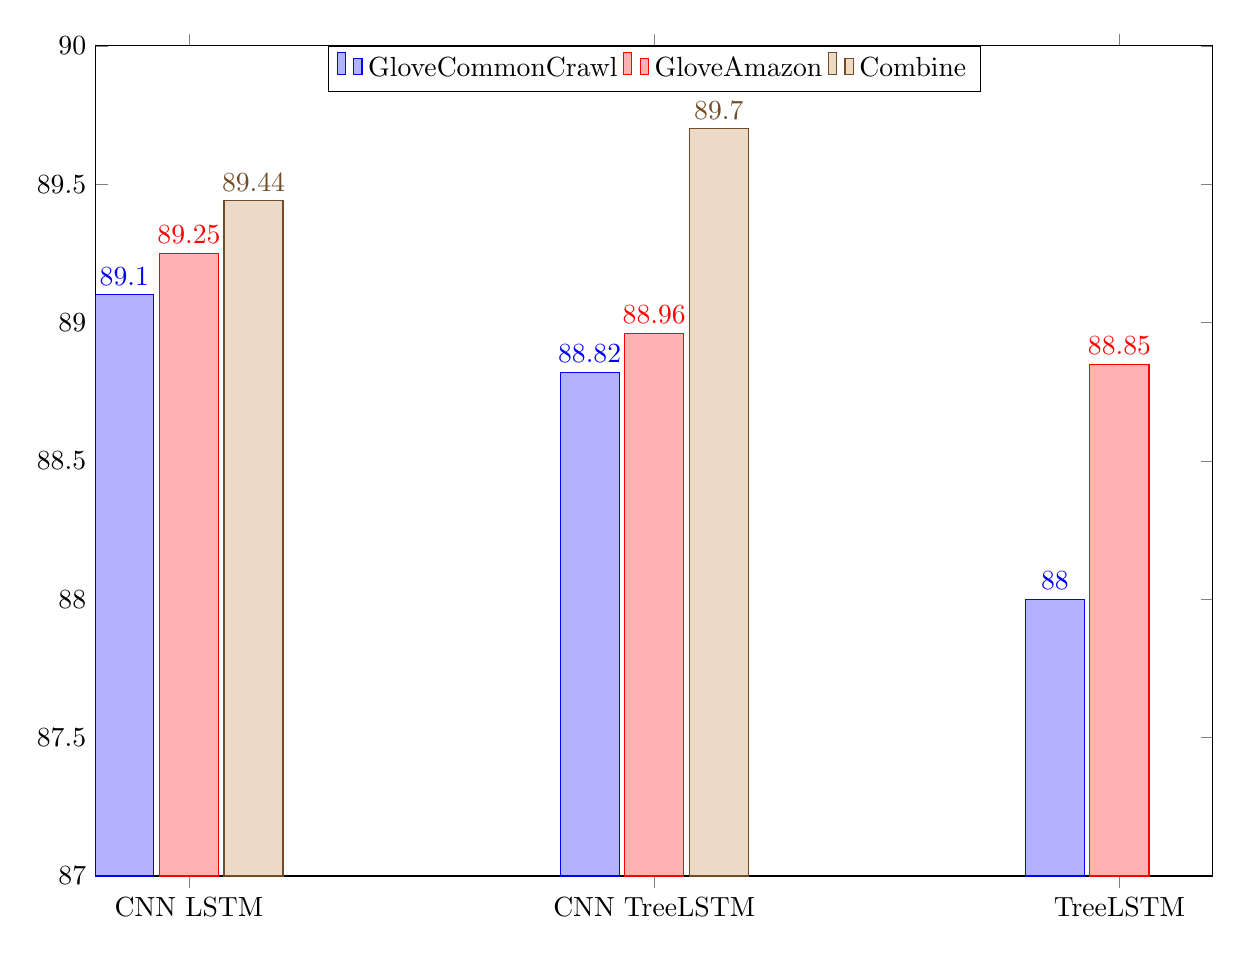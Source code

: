 
\pgfplotstableread[row sep=\\,col sep=&]{
    interval & GloveCommonCrawl & GloveAmazon & Combine \\
    CNN LSTM & 89.10  & 89.25  &  89.44 \\
    CNN TreeLSTM  & 88.82 & 88.96 & 89.7 \\
    TreeLSTM & 88.00 & 88.85  &   \\
    }\mydata

\begin{tikzpicture}
    \begin{axis}[
            ybar,
            bar width=0.75cm,
            width=1.3\textwidth,
            height= \textwidth,
            legend style={at={(0.5,1)},
                anchor=north,legend columns=-1},
            symbolic x coords={CNN LSTM, CNN TreeLSTM, TreeLSTM},
            xtick=data,
            nodes near coords,
            nodes near coords align={vertical},
            ymin=87,ymax=90,
            ylabel={},
        ]
        \addplot table[x=interval,y=GloveCommonCrawl]{\mydata};
        \addplot table[x=interval,y=GloveAmazon]{\mydata};
        \addplot table[x=interval,y=Combine]{\mydata};
        \legend{GloveCommonCrawl, GloveAmazon, Combine}
    \end{axis}
\end{tikzpicture}